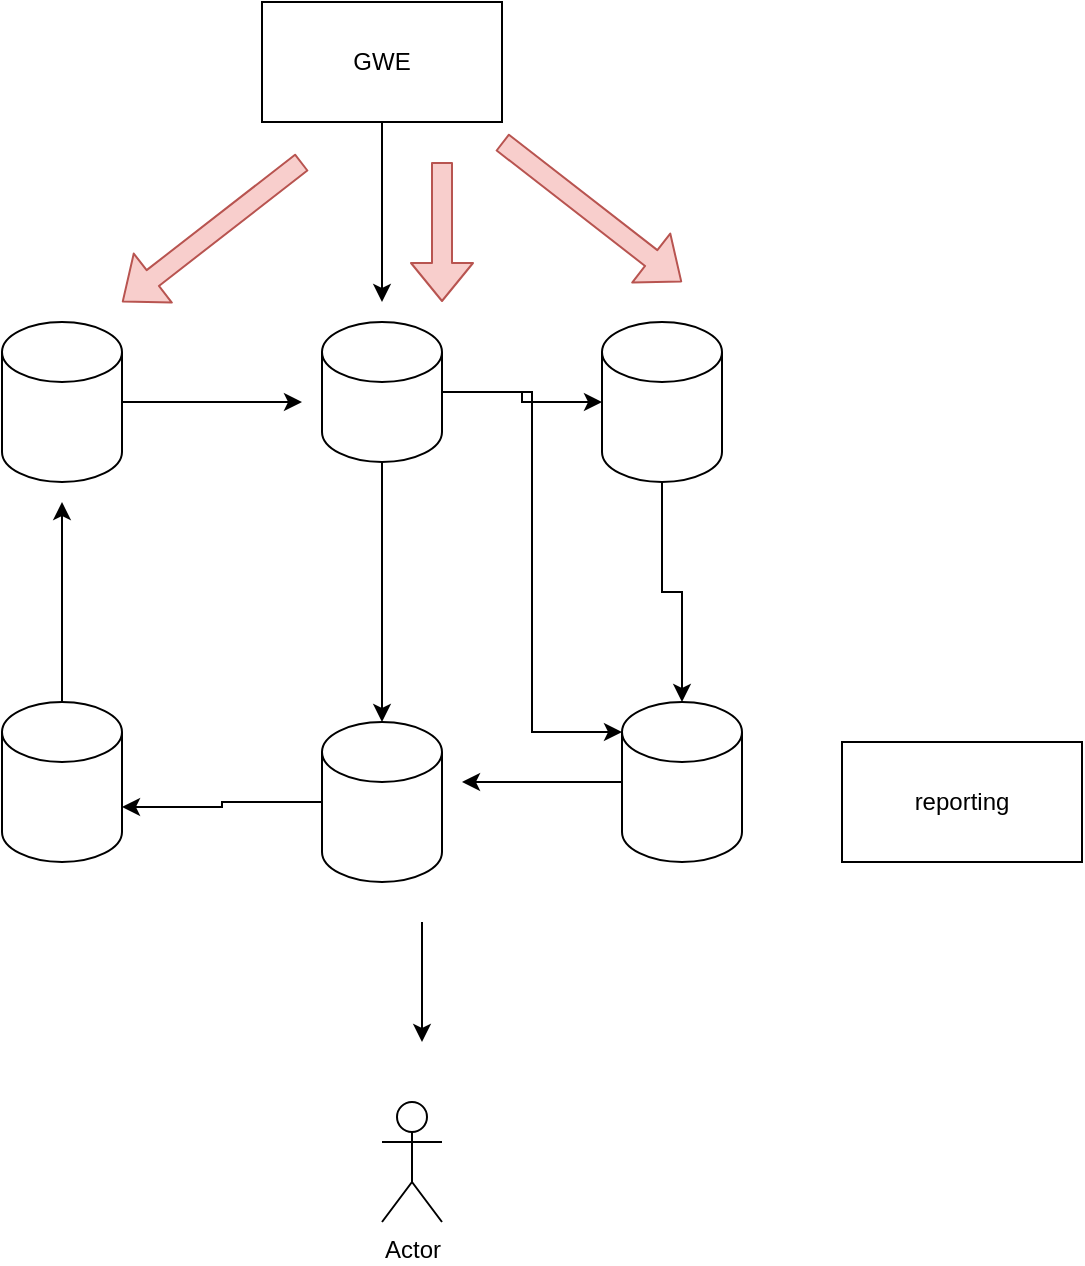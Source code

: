 <mxfile version="13.7.7" type="github"><diagram id="1XyaaGwFbDgocfUG-yD-" name="Page-1"><mxGraphModel dx="1422" dy="791" grid="1" gridSize="10" guides="1" tooltips="1" connect="1" arrows="1" fold="1" page="1" pageScale="1" pageWidth="827" pageHeight="1169" math="0" shadow="0"><root><mxCell id="0"/><mxCell id="1" parent="0"/><mxCell id="ZQctj3aTQKQRIYKWbaLn-15" style="edgeStyle=orthogonalEdgeStyle;rounded=0;orthogonalLoop=1;jettySize=auto;html=1;" edge="1" parent="1" source="ZQctj3aTQKQRIYKWbaLn-2"><mxGeometry relative="1" as="geometry"><mxPoint x="300" y="360" as="targetPoint"/></mxGeometry></mxCell><mxCell id="ZQctj3aTQKQRIYKWbaLn-2" value="" style="shape=cylinder3;whiteSpace=wrap;html=1;boundedLbl=1;backgroundOutline=1;size=15;" vertex="1" parent="1"><mxGeometry x="270" y="460" width="60" height="80" as="geometry"/></mxCell><mxCell id="ZQctj3aTQKQRIYKWbaLn-14" style="edgeStyle=orthogonalEdgeStyle;rounded=0;orthogonalLoop=1;jettySize=auto;html=1;entryX=1;entryY=0;entryDx=0;entryDy=52.5;entryPerimeter=0;" edge="1" parent="1" source="ZQctj3aTQKQRIYKWbaLn-3" target="ZQctj3aTQKQRIYKWbaLn-2"><mxGeometry relative="1" as="geometry"/></mxCell><mxCell id="ZQctj3aTQKQRIYKWbaLn-3" value="" style="shape=cylinder3;whiteSpace=wrap;html=1;boundedLbl=1;backgroundOutline=1;size=15;" vertex="1" parent="1"><mxGeometry x="430" y="470" width="60" height="80" as="geometry"/></mxCell><mxCell id="ZQctj3aTQKQRIYKWbaLn-13" style="edgeStyle=orthogonalEdgeStyle;rounded=0;orthogonalLoop=1;jettySize=auto;html=1;exitX=0;exitY=0.5;exitDx=0;exitDy=0;exitPerimeter=0;" edge="1" parent="1" source="ZQctj3aTQKQRIYKWbaLn-4"><mxGeometry relative="1" as="geometry"><mxPoint x="500" y="500" as="targetPoint"/></mxGeometry></mxCell><mxCell id="ZQctj3aTQKQRIYKWbaLn-4" value="" style="shape=cylinder3;whiteSpace=wrap;html=1;boundedLbl=1;backgroundOutline=1;size=15;" vertex="1" parent="1"><mxGeometry x="580" y="460" width="60" height="80" as="geometry"/></mxCell><mxCell id="ZQctj3aTQKQRIYKWbaLn-16" style="edgeStyle=orthogonalEdgeStyle;rounded=0;orthogonalLoop=1;jettySize=auto;html=1;" edge="1" parent="1" source="ZQctj3aTQKQRIYKWbaLn-5"><mxGeometry relative="1" as="geometry"><mxPoint x="420" y="310" as="targetPoint"/></mxGeometry></mxCell><mxCell id="ZQctj3aTQKQRIYKWbaLn-5" value="" style="shape=cylinder3;whiteSpace=wrap;html=1;boundedLbl=1;backgroundOutline=1;size=15;" vertex="1" parent="1"><mxGeometry x="270" y="270" width="60" height="80" as="geometry"/></mxCell><mxCell id="ZQctj3aTQKQRIYKWbaLn-11" style="edgeStyle=orthogonalEdgeStyle;rounded=0;orthogonalLoop=1;jettySize=auto;html=1;entryX=0;entryY=0.5;entryDx=0;entryDy=0;entryPerimeter=0;" edge="1" parent="1" source="ZQctj3aTQKQRIYKWbaLn-6" target="ZQctj3aTQKQRIYKWbaLn-7"><mxGeometry relative="1" as="geometry"/></mxCell><mxCell id="ZQctj3aTQKQRIYKWbaLn-17" style="edgeStyle=orthogonalEdgeStyle;rounded=0;orthogonalLoop=1;jettySize=auto;html=1;entryX=0;entryY=0;entryDx=0;entryDy=15;entryPerimeter=0;" edge="1" parent="1" source="ZQctj3aTQKQRIYKWbaLn-6" target="ZQctj3aTQKQRIYKWbaLn-4"><mxGeometry relative="1" as="geometry"/></mxCell><mxCell id="ZQctj3aTQKQRIYKWbaLn-18" style="edgeStyle=orthogonalEdgeStyle;rounded=0;orthogonalLoop=1;jettySize=auto;html=1;entryX=0.5;entryY=0;entryDx=0;entryDy=0;entryPerimeter=0;" edge="1" parent="1" source="ZQctj3aTQKQRIYKWbaLn-6" target="ZQctj3aTQKQRIYKWbaLn-3"><mxGeometry relative="1" as="geometry"/></mxCell><mxCell id="ZQctj3aTQKQRIYKWbaLn-6" value="" style="shape=cylinder3;whiteSpace=wrap;html=1;boundedLbl=1;backgroundOutline=1;size=15;" vertex="1" parent="1"><mxGeometry x="430" y="270" width="60" height="70" as="geometry"/></mxCell><mxCell id="ZQctj3aTQKQRIYKWbaLn-12" style="edgeStyle=orthogonalEdgeStyle;rounded=0;orthogonalLoop=1;jettySize=auto;html=1;entryX=0.5;entryY=0;entryDx=0;entryDy=0;entryPerimeter=0;" edge="1" parent="1" source="ZQctj3aTQKQRIYKWbaLn-7" target="ZQctj3aTQKQRIYKWbaLn-4"><mxGeometry relative="1" as="geometry"/></mxCell><mxCell id="ZQctj3aTQKQRIYKWbaLn-7" value="" style="shape=cylinder3;whiteSpace=wrap;html=1;boundedLbl=1;backgroundOutline=1;size=15;" vertex="1" parent="1"><mxGeometry x="570" y="270" width="60" height="80" as="geometry"/></mxCell><mxCell id="ZQctj3aTQKQRIYKWbaLn-9" style="edgeStyle=orthogonalEdgeStyle;rounded=0;orthogonalLoop=1;jettySize=auto;html=1;" edge="1" parent="1" source="ZQctj3aTQKQRIYKWbaLn-8"><mxGeometry relative="1" as="geometry"><mxPoint x="460" y="260" as="targetPoint"/></mxGeometry></mxCell><mxCell id="ZQctj3aTQKQRIYKWbaLn-8" value="GWE" style="rounded=0;whiteSpace=wrap;html=1;" vertex="1" parent="1"><mxGeometry x="400" y="110" width="120" height="60" as="geometry"/></mxCell><mxCell id="ZQctj3aTQKQRIYKWbaLn-19" value="" style="shape=flexArrow;endArrow=classic;html=1;fillColor=#f8cecc;strokeColor=#b85450;" edge="1" parent="1"><mxGeometry width="50" height="50" relative="1" as="geometry"><mxPoint x="420" y="190" as="sourcePoint"/><mxPoint x="330" y="260" as="targetPoint"/></mxGeometry></mxCell><mxCell id="ZQctj3aTQKQRIYKWbaLn-20" value="" style="shape=flexArrow;endArrow=classic;html=1;fillColor=#f8cecc;strokeColor=#b85450;" edge="1" parent="1"><mxGeometry width="50" height="50" relative="1" as="geometry"><mxPoint x="520" y="180" as="sourcePoint"/><mxPoint x="610" y="250" as="targetPoint"/></mxGeometry></mxCell><mxCell id="ZQctj3aTQKQRIYKWbaLn-21" value="" style="shape=flexArrow;endArrow=classic;html=1;fillColor=#f8cecc;strokeColor=#b85450;" edge="1" parent="1"><mxGeometry width="50" height="50" relative="1" as="geometry"><mxPoint x="490" y="190" as="sourcePoint"/><mxPoint x="490" y="260" as="targetPoint"/></mxGeometry></mxCell><mxCell id="ZQctj3aTQKQRIYKWbaLn-22" value="reporting" style="rounded=0;whiteSpace=wrap;html=1;" vertex="1" parent="1"><mxGeometry x="690" y="480" width="120" height="60" as="geometry"/></mxCell><mxCell id="ZQctj3aTQKQRIYKWbaLn-23" value="" style="endArrow=classic;html=1;" edge="1" parent="1"><mxGeometry width="50" height="50" relative="1" as="geometry"><mxPoint x="480" y="570" as="sourcePoint"/><mxPoint x="480" y="630" as="targetPoint"/></mxGeometry></mxCell><mxCell id="ZQctj3aTQKQRIYKWbaLn-24" value="Actor" style="shape=umlActor;verticalLabelPosition=bottom;verticalAlign=top;html=1;outlineConnect=0;" vertex="1" parent="1"><mxGeometry x="460" y="660" width="30" height="60" as="geometry"/></mxCell></root></mxGraphModel></diagram></mxfile>